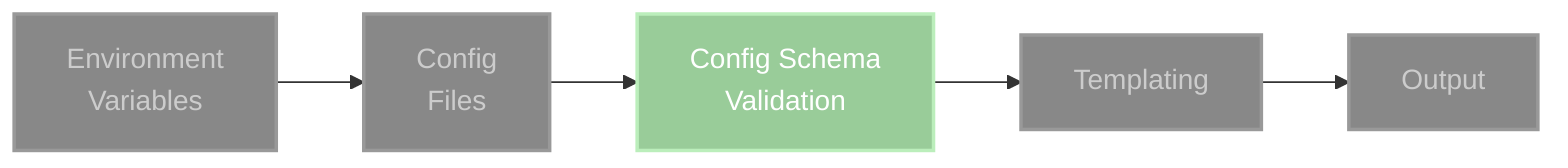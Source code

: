 flowchart LR
    E[Environment 
    Variables]:::existing
    C[Config
    Files]:::existing
    S[Config Schema
    Validation]:::new_feature
    T[Templating]:::existing
    O[Output]:::existing

    E-->C
    C-->S
    S-->T
    T-->O

    classDef new_feature fill:#9c9,stroke:#beb,stroke-width:2px,color:#fff
    classDef existing fill:#888,stroke:#999,stroke-width:2px,color:#ccc